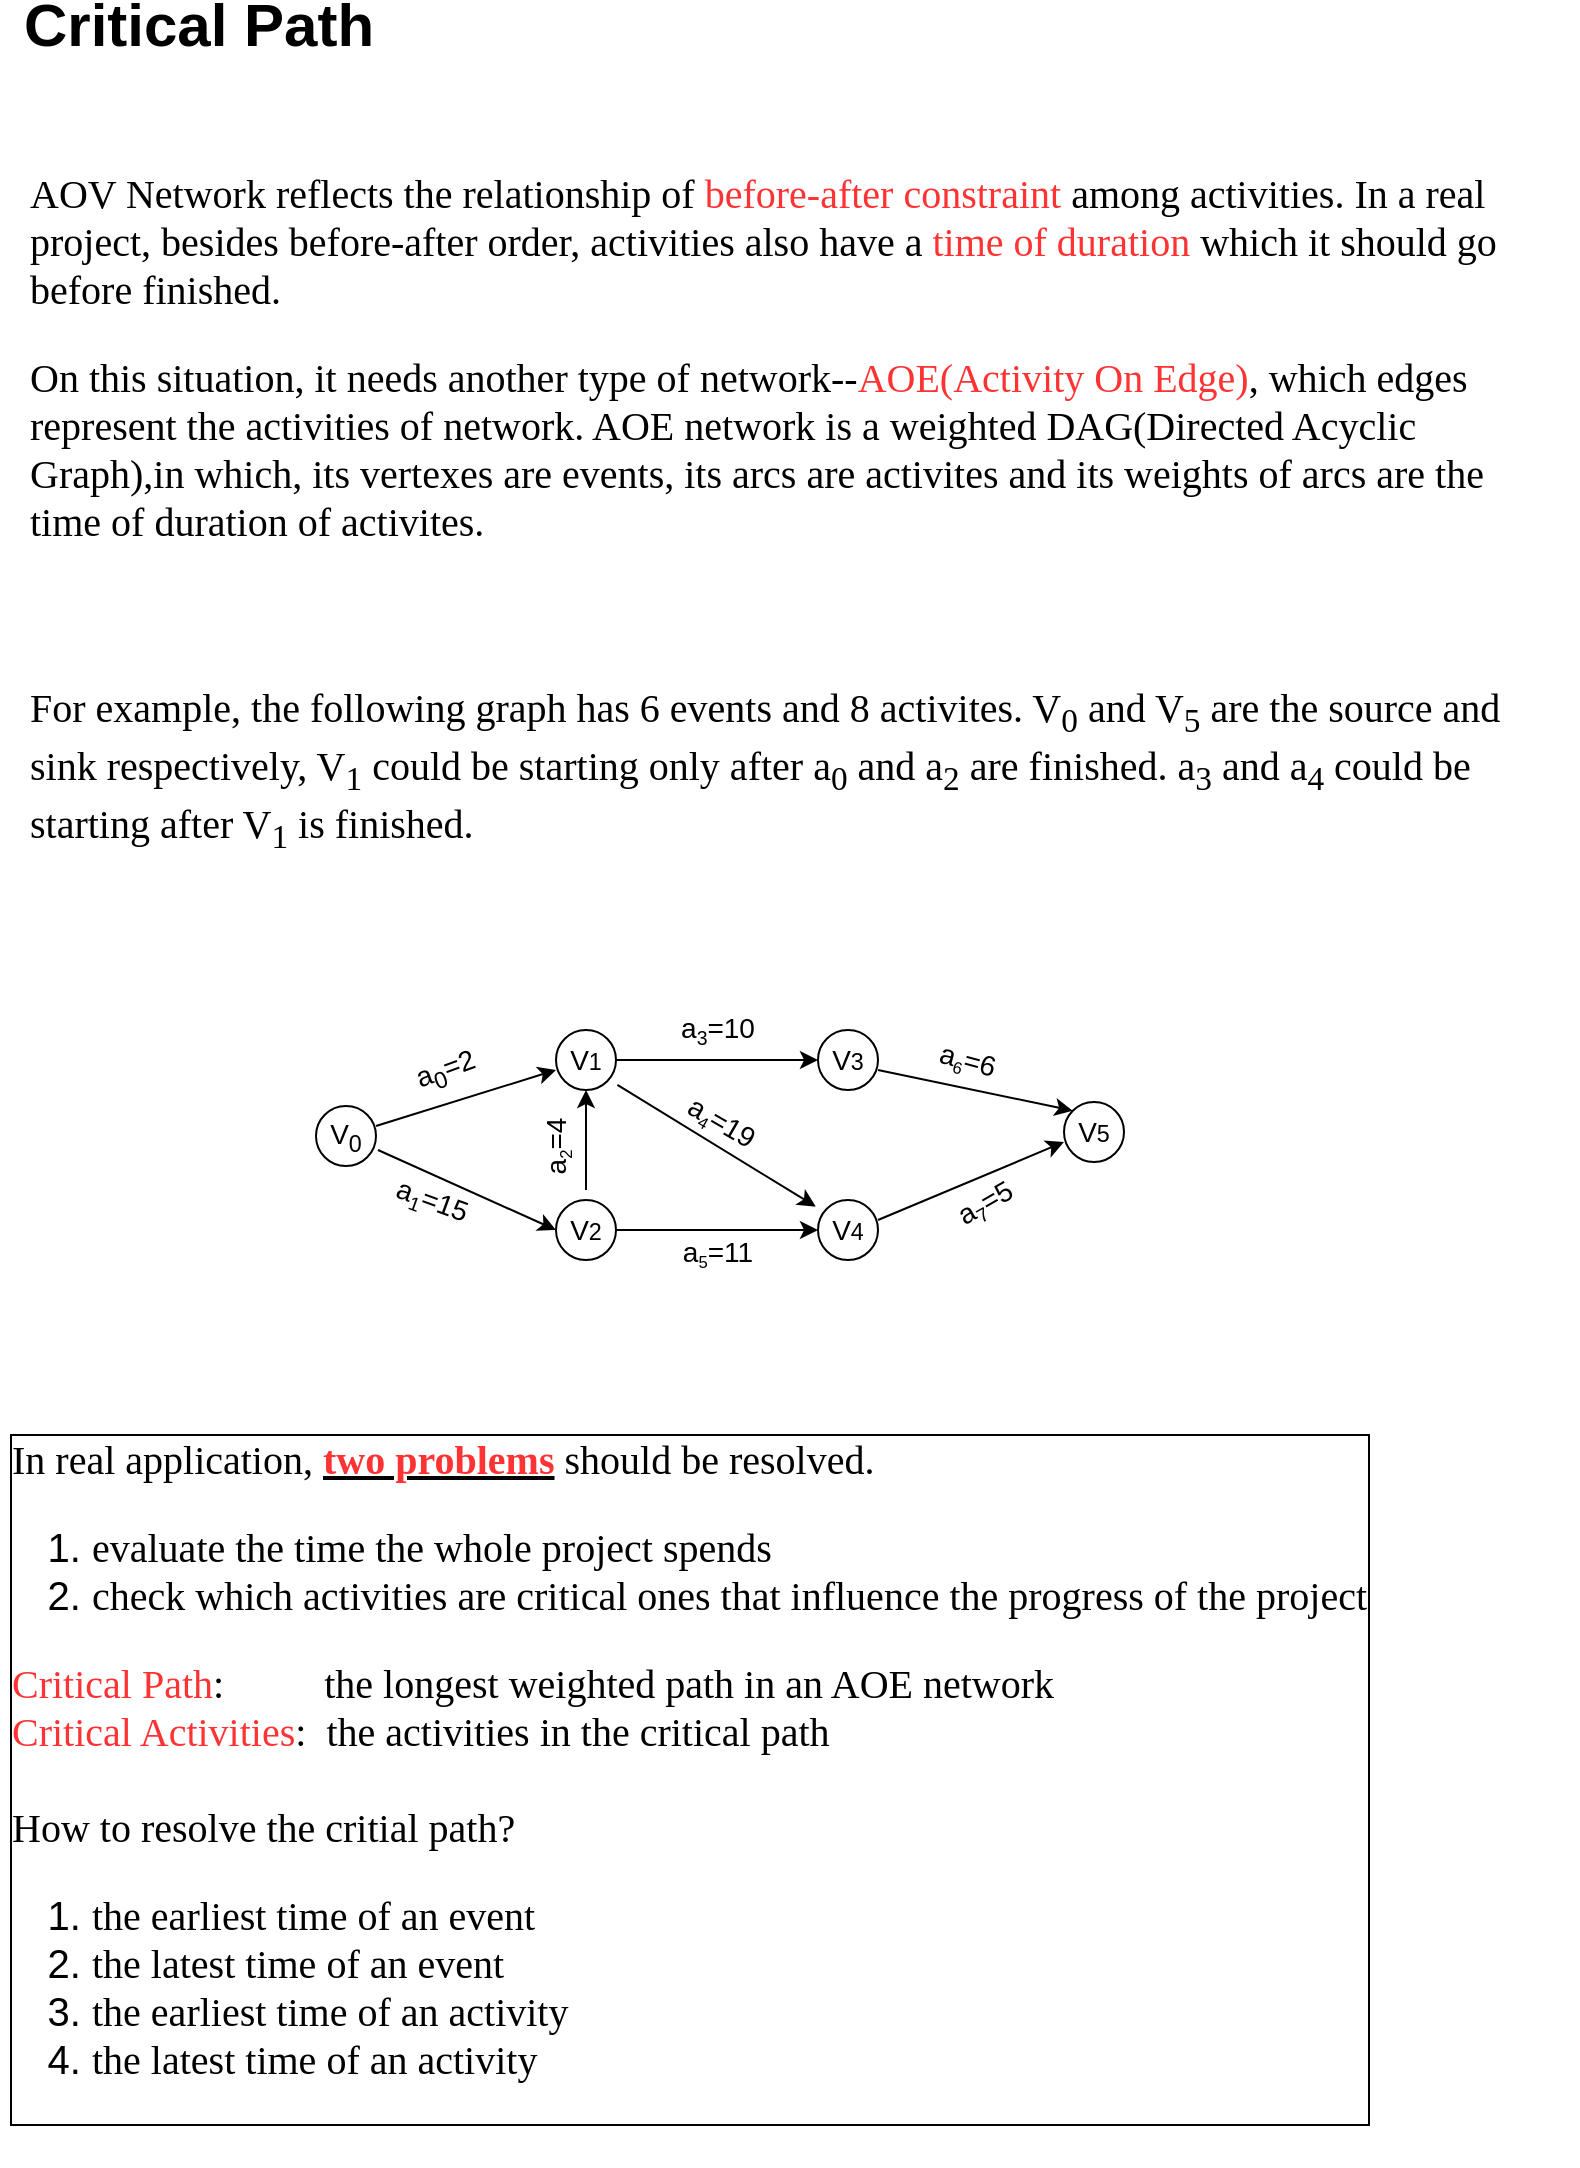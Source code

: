 <mxfile version="11.1.4" type="device"><diagram id="hqwUH-NX6GnBeUUruhHC" name="第 1 页"><mxGraphModel dx="1024" dy="595" grid="1" gridSize="10" guides="1" tooltips="1" connect="1" arrows="1" fold="1" page="1" pageScale="1" pageWidth="827" pageHeight="1169" math="0" shadow="0"><root><mxCell id="0"/><mxCell id="1" parent="0"/><mxCell id="pHEFMwYZ5VQtrhj1cgeD-4" value="&lt;p style=&quot;font-size: 20px&quot;&gt;&lt;font face=&quot;Comic Sans MS&quot; style=&quot;font-size: 20px&quot;&gt;&lt;font style=&quot;font-size: 20px&quot;&gt;AOV Network reflects the relationship of &lt;font color=&quot;#ff3333&quot;&gt;before-after constraint&lt;/font&gt; among activities. In a real project, besides before-after order, activities also have a &lt;font color=&quot;#ff3333&quot;&gt;time of duration&lt;/font&gt; which it should go before finished.&amp;nbsp;&lt;/font&gt;&lt;/font&gt;&lt;/p&gt;&lt;p style=&quot;font-size: 20px&quot;&gt;&lt;font face=&quot;Comic Sans MS&quot; style=&quot;font-size: 20px&quot;&gt;&lt;font style=&quot;font-size: 20px&quot;&gt;On this situation, it needs another type of network--&lt;font color=&quot;#ff3333&quot;&gt;AOE(Activity On Edge)&lt;/font&gt;, which edges represent the&amp;nbsp;&lt;/font&gt;&lt;font style=&quot;font-size: 20px&quot;&gt;activities of network. AOE network is a weighted DAG(Directed Acyclic Graph),in which, its vertexes are events,&amp;nbsp;&lt;/font&gt;&lt;font style=&quot;font-size: 20px&quot;&gt;its arcs are activites and its weights of arcs are the time of duration of activites.&lt;/font&gt;&lt;/font&gt;&lt;/p&gt;" style="text;strokeColor=none;fillColor=none;align=left;verticalAlign=top;rounded=0;fontSize=14;labelPosition=center;verticalLabelPosition=middle;labelBorderColor=none;spacingTop=0;html=1;horizontal=1;whiteSpace=wrap;spacingLeft=5;spacingRight=5;spacing=10;" parent="1" vertex="1"><mxGeometry x="21" y="97" width="787" height="240" as="geometry"/></mxCell><mxCell id="pHEFMwYZ5VQtrhj1cgeD-13" value="" style="group" parent="1" vertex="1" connectable="0"><mxGeometry x="179" y="600" width="30" height="30" as="geometry"/></mxCell><mxCell id="pHEFMwYZ5VQtrhj1cgeD-11" value="" style="shape=mxgraph.bpmn.shape;html=1;verticalLabelPosition=bottom;labelBackgroundColor=#ffffff;verticalAlign=top;align=center;perimeter=ellipsePerimeter;outlineConnect=0;outline=standard;symbol=general;fillColor=#ffffff;fontSize=14;" parent="pHEFMwYZ5VQtrhj1cgeD-13" vertex="1"><mxGeometry width="30" height="30" as="geometry"/></mxCell><mxCell id="pHEFMwYZ5VQtrhj1cgeD-12" value="V&lt;sub&gt;0&lt;/sub&gt;" style="text;html=1;strokeColor=none;fillColor=none;align=center;verticalAlign=middle;whiteSpace=wrap;rounded=0;fontSize=14;" parent="pHEFMwYZ5VQtrhj1cgeD-13" vertex="1"><mxGeometry y="5" width="30" height="20" as="geometry"/></mxCell><mxCell id="pHEFMwYZ5VQtrhj1cgeD-17" value="" style="group" parent="1" vertex="1" connectable="0"><mxGeometry x="299" y="562" width="30" height="30" as="geometry"/></mxCell><mxCell id="pHEFMwYZ5VQtrhj1cgeD-18" value="" style="shape=mxgraph.bpmn.shape;html=1;verticalLabelPosition=bottom;labelBackgroundColor=#ffffff;verticalAlign=top;align=center;perimeter=ellipsePerimeter;outlineConnect=0;outline=standard;symbol=general;fillColor=#ffffff;fontSize=14;" parent="pHEFMwYZ5VQtrhj1cgeD-17" vertex="1"><mxGeometry width="30" height="30" as="geometry"/></mxCell><mxCell id="pHEFMwYZ5VQtrhj1cgeD-19" value="V&lt;span style=&quot;font-size: 11.667px&quot;&gt;1&lt;/span&gt;" style="text;html=1;strokeColor=none;fillColor=none;align=center;verticalAlign=middle;whiteSpace=wrap;rounded=0;fontSize=14;" parent="pHEFMwYZ5VQtrhj1cgeD-17" vertex="1"><mxGeometry y="5" width="30" height="20" as="geometry"/></mxCell><mxCell id="pHEFMwYZ5VQtrhj1cgeD-22" value="" style="group" parent="1" vertex="1" connectable="0"><mxGeometry x="430" y="562" width="30" height="30" as="geometry"/></mxCell><mxCell id="pHEFMwYZ5VQtrhj1cgeD-23" value="" style="shape=mxgraph.bpmn.shape;html=1;verticalLabelPosition=bottom;labelBackgroundColor=#ffffff;verticalAlign=top;align=center;perimeter=ellipsePerimeter;outlineConnect=0;outline=standard;symbol=general;fillColor=#ffffff;fontSize=14;" parent="pHEFMwYZ5VQtrhj1cgeD-22" vertex="1"><mxGeometry width="30" height="30" as="geometry"/></mxCell><mxCell id="pHEFMwYZ5VQtrhj1cgeD-24" value="V&lt;span style=&quot;font-size: 11.667px&quot;&gt;3&lt;/span&gt;" style="text;html=1;strokeColor=none;fillColor=none;align=center;verticalAlign=middle;whiteSpace=wrap;rounded=0;fontSize=14;" parent="pHEFMwYZ5VQtrhj1cgeD-22" vertex="1"><mxGeometry y="5" width="30" height="20" as="geometry"/></mxCell><mxCell id="pHEFMwYZ5VQtrhj1cgeD-25" value="" style="group" parent="1" vertex="1" connectable="0"><mxGeometry x="299" y="647" width="30" height="30" as="geometry"/></mxCell><mxCell id="pHEFMwYZ5VQtrhj1cgeD-26" value="" style="shape=mxgraph.bpmn.shape;html=1;verticalLabelPosition=bottom;labelBackgroundColor=#ffffff;verticalAlign=top;align=center;perimeter=ellipsePerimeter;outlineConnect=0;outline=standard;symbol=general;fillColor=#ffffff;fontSize=14;" parent="pHEFMwYZ5VQtrhj1cgeD-25" vertex="1"><mxGeometry width="30" height="30" as="geometry"/></mxCell><mxCell id="pHEFMwYZ5VQtrhj1cgeD-27" value="V&lt;span style=&quot;font-size: 11.667px&quot;&gt;2&lt;br&gt;&lt;/span&gt;" style="text;html=1;strokeColor=none;fillColor=none;align=center;verticalAlign=middle;whiteSpace=wrap;rounded=0;fontSize=14;" parent="pHEFMwYZ5VQtrhj1cgeD-25" vertex="1"><mxGeometry y="5" width="30" height="20" as="geometry"/></mxCell><mxCell id="pHEFMwYZ5VQtrhj1cgeD-28" value="" style="group" parent="1" vertex="1" connectable="0"><mxGeometry x="430" y="647" width="30" height="30" as="geometry"/></mxCell><mxCell id="pHEFMwYZ5VQtrhj1cgeD-29" value="" style="shape=mxgraph.bpmn.shape;html=1;verticalLabelPosition=bottom;labelBackgroundColor=#ffffff;verticalAlign=top;align=center;perimeter=ellipsePerimeter;outlineConnect=0;outline=standard;symbol=general;fillColor=#ffffff;fontSize=14;" parent="pHEFMwYZ5VQtrhj1cgeD-28" vertex="1"><mxGeometry width="30" height="30" as="geometry"/></mxCell><mxCell id="pHEFMwYZ5VQtrhj1cgeD-30" value="V&lt;span style=&quot;font-size: 11.667px&quot;&gt;4&lt;/span&gt;" style="text;html=1;strokeColor=none;fillColor=none;align=center;verticalAlign=middle;whiteSpace=wrap;rounded=0;fontSize=14;" parent="pHEFMwYZ5VQtrhj1cgeD-28" vertex="1"><mxGeometry y="5" width="30" height="20" as="geometry"/></mxCell><mxCell id="pHEFMwYZ5VQtrhj1cgeD-31" value="" style="group" parent="1" vertex="1" connectable="0"><mxGeometry x="553" y="600" width="30" height="30" as="geometry"/></mxCell><mxCell id="pHEFMwYZ5VQtrhj1cgeD-32" value="" style="shape=mxgraph.bpmn.shape;html=1;verticalLabelPosition=bottom;labelBackgroundColor=#ffffff;verticalAlign=top;align=center;perimeter=ellipsePerimeter;outlineConnect=0;outline=standard;symbol=general;fillColor=#ffffff;fontSize=14;" parent="pHEFMwYZ5VQtrhj1cgeD-31" vertex="1"><mxGeometry y="-2" width="30" height="30" as="geometry"/></mxCell><mxCell id="pHEFMwYZ5VQtrhj1cgeD-33" value="V&lt;span style=&quot;font-size: 11.667px&quot;&gt;5&lt;/span&gt;" style="text;html=1;strokeColor=none;fillColor=none;align=center;verticalAlign=middle;whiteSpace=wrap;rounded=0;fontSize=14;" parent="pHEFMwYZ5VQtrhj1cgeD-31" vertex="1"><mxGeometry y="3" width="30" height="20" as="geometry"/></mxCell><mxCell id="pHEFMwYZ5VQtrhj1cgeD-34" value="a&lt;sub&gt;0&lt;/sub&gt;=2" style="text;html=1;strokeColor=none;fillColor=none;align=center;verticalAlign=middle;whiteSpace=wrap;rounded=0;fontSize=14;rotation=-20;" parent="1" vertex="1"><mxGeometry x="209" y="572" width="70" height="20" as="geometry"/></mxCell><mxCell id="pHEFMwYZ5VQtrhj1cgeD-36" value="" style="endArrow=classic;html=1;fontSize=14;entryX=0;entryY=0.75;entryDx=0;entryDy=0;exitX=1;exitY=0.25;exitDx=0;exitDy=0;" parent="1" source="pHEFMwYZ5VQtrhj1cgeD-12" target="pHEFMwYZ5VQtrhj1cgeD-19" edge="1"><mxGeometry width="50" height="50" relative="1" as="geometry"><mxPoint x="210" y="652" as="sourcePoint"/><mxPoint x="260" y="602" as="targetPoint"/></mxGeometry></mxCell><mxCell id="pHEFMwYZ5VQtrhj1cgeD-37" value="" style="endArrow=classic;html=1;fontSize=14;entryX=0;entryY=0.5;entryDx=0;entryDy=0;" parent="1" target="pHEFMwYZ5VQtrhj1cgeD-27" edge="1"><mxGeometry width="50" height="50" relative="1" as="geometry"><mxPoint x="210" y="622" as="sourcePoint"/><mxPoint x="250" y="622" as="targetPoint"/></mxGeometry></mxCell><mxCell id="pHEFMwYZ5VQtrhj1cgeD-38" value="" style="endArrow=classic;html=1;fontSize=14;entryX=0.5;entryY=1;entryDx=0;entryDy=0;" parent="1" target="pHEFMwYZ5VQtrhj1cgeD-18" edge="1"><mxGeometry width="50" height="50" relative="1" as="geometry"><mxPoint x="314" y="642" as="sourcePoint"/><mxPoint x="350" y="612" as="targetPoint"/></mxGeometry></mxCell><mxCell id="pHEFMwYZ5VQtrhj1cgeD-39" value="" style="endArrow=classic;html=1;fontSize=14;exitX=1;exitY=0.5;exitDx=0;exitDy=0;entryX=0;entryY=0.5;entryDx=0;entryDy=0;" parent="1" source="pHEFMwYZ5VQtrhj1cgeD-27" target="pHEFMwYZ5VQtrhj1cgeD-30" edge="1"><mxGeometry width="50" height="50" relative="1" as="geometry"><mxPoint x="370" y="712" as="sourcePoint"/><mxPoint x="420" y="662" as="targetPoint"/></mxGeometry></mxCell><mxCell id="pHEFMwYZ5VQtrhj1cgeD-40" value="" style="endArrow=classic;html=1;fontSize=14;entryX=0;entryY=0.75;entryDx=0;entryDy=0;exitX=1;exitY=0.25;exitDx=0;exitDy=0;" parent="1" source="pHEFMwYZ5VQtrhj1cgeD-30" target="pHEFMwYZ5VQtrhj1cgeD-33" edge="1"><mxGeometry width="50" height="50" relative="1" as="geometry"><mxPoint x="430" y="652" as="sourcePoint"/><mxPoint x="480" y="602" as="targetPoint"/></mxGeometry></mxCell><mxCell id="pHEFMwYZ5VQtrhj1cgeD-41" value="" style="endArrow=classic;html=1;fontSize=14;entryX=0.145;entryY=0.145;entryDx=0;entryDy=0;entryPerimeter=0;exitX=1;exitY=0.75;exitDx=0;exitDy=0;" parent="1" source="pHEFMwYZ5VQtrhj1cgeD-24" target="pHEFMwYZ5VQtrhj1cgeD-32" edge="1"><mxGeometry width="50" height="50" relative="1" as="geometry"><mxPoint x="480" y="592" as="sourcePoint"/><mxPoint x="530" y="542" as="targetPoint"/></mxGeometry></mxCell><mxCell id="pHEFMwYZ5VQtrhj1cgeD-42" value="" style="endArrow=classic;html=1;fontSize=14;entryX=0;entryY=0.5;entryDx=0;entryDy=0;exitX=1;exitY=0.5;exitDx=0;exitDy=0;" parent="1" source="pHEFMwYZ5VQtrhj1cgeD-19" target="pHEFMwYZ5VQtrhj1cgeD-24" edge="1"><mxGeometry width="50" height="50" relative="1" as="geometry"><mxPoint x="340" y="592" as="sourcePoint"/><mxPoint x="390" y="542" as="targetPoint"/></mxGeometry></mxCell><mxCell id="pHEFMwYZ5VQtrhj1cgeD-43" value="" style="endArrow=classic;html=1;fontSize=14;entryX=-0.037;entryY=-0.086;entryDx=0;entryDy=0;entryPerimeter=0;exitX=1.023;exitY=1.124;exitDx=0;exitDy=0;exitPerimeter=0;" parent="1" source="pHEFMwYZ5VQtrhj1cgeD-19" target="pHEFMwYZ5VQtrhj1cgeD-30" edge="1"><mxGeometry width="50" height="50" relative="1" as="geometry"><mxPoint x="350" y="642" as="sourcePoint"/><mxPoint x="400" y="592" as="targetPoint"/></mxGeometry></mxCell><mxCell id="pHEFMwYZ5VQtrhj1cgeD-46" value="a&lt;span style=&quot;font-size: 11.667px&quot;&gt;&lt;sub&gt;1&lt;/sub&gt;&lt;/span&gt;=15" style="text;html=1;strokeColor=none;fillColor=none;align=center;verticalAlign=middle;whiteSpace=wrap;rounded=0;fontSize=14;rotation=20;" parent="1" vertex="1"><mxGeometry x="202" y="638" width="70" height="20" as="geometry"/></mxCell><mxCell id="pHEFMwYZ5VQtrhj1cgeD-47" value="a&lt;font size=&quot;1&quot;&gt;&lt;sub&gt;5&lt;/sub&gt;&lt;/font&gt;=11" style="text;html=1;strokeColor=none;fillColor=none;align=center;verticalAlign=middle;whiteSpace=wrap;rounded=0;fontSize=14;rotation=0;" parent="1" vertex="1"><mxGeometry x="344.5" y="663" width="70" height="20" as="geometry"/></mxCell><mxCell id="pHEFMwYZ5VQtrhj1cgeD-48" value="a&lt;span style=&quot;font-size: 11.667px&quot;&gt;&lt;sub&gt;7&lt;/sub&gt;&lt;/span&gt;=5" style="text;html=1;strokeColor=none;fillColor=none;align=center;verticalAlign=middle;whiteSpace=wrap;rounded=0;fontSize=14;rotation=-30;" parent="1" vertex="1"><mxGeometry x="479" y="639" width="70" height="20" as="geometry"/></mxCell><mxCell id="pHEFMwYZ5VQtrhj1cgeD-49" value="a&lt;font size=&quot;1&quot;&gt;&lt;sub&gt;6&lt;/sub&gt;&lt;/font&gt;=6" style="text;html=1;strokeColor=none;fillColor=none;align=center;verticalAlign=middle;whiteSpace=wrap;rounded=0;fontSize=14;rotation=15;" parent="1" vertex="1"><mxGeometry x="470" y="567" width="70" height="20" as="geometry"/></mxCell><mxCell id="pHEFMwYZ5VQtrhj1cgeD-50" value="a&lt;span style=&quot;font-size: 11.667px&quot;&gt;&lt;sub&gt;3&lt;/sub&gt;&lt;/span&gt;=10" style="text;html=1;strokeColor=none;fillColor=none;align=center;verticalAlign=middle;whiteSpace=wrap;rounded=0;fontSize=14;rotation=0;" parent="1" vertex="1"><mxGeometry x="344.5" y="552" width="70" height="20" as="geometry"/></mxCell><mxCell id="pHEFMwYZ5VQtrhj1cgeD-51" value="a&lt;font size=&quot;1&quot;&gt;&lt;sub&gt;4&lt;/sub&gt;&lt;/font&gt;=19" style="text;html=1;strokeColor=none;fillColor=none;align=center;verticalAlign=middle;whiteSpace=wrap;rounded=0;fontSize=14;rotation=30;" parent="1" vertex="1"><mxGeometry x="347" y="598" width="70" height="20" as="geometry"/></mxCell><mxCell id="pHEFMwYZ5VQtrhj1cgeD-52" value="a&lt;font size=&quot;1&quot;&gt;&lt;sub&gt;2&lt;/sub&gt;&lt;/font&gt;=4" style="text;html=1;strokeColor=none;fillColor=none;align=center;verticalAlign=middle;whiteSpace=wrap;rounded=0;fontSize=14;rotation=-90;" parent="1" vertex="1"><mxGeometry x="264" y="610" width="70" height="20" as="geometry"/></mxCell><mxCell id="pHEFMwYZ5VQtrhj1cgeD-53" value="&lt;font size=&quot;1&quot;&gt;&lt;b style=&quot;font-size: 30px ; line-height: 50%&quot;&gt;Critical Path&lt;/b&gt;&lt;/font&gt;" style="text;html=1;resizable=0;points=[];autosize=1;align=left;verticalAlign=top;spacingTop=-10;fontSize=14;spacingBottom=0;spacing=10;" parent="1" vertex="1"><mxGeometry x="23" y="47" width="210" height="40" as="geometry"/></mxCell><mxCell id="pHEFMwYZ5VQtrhj1cgeD-55" value="&lt;font face=&quot;Comic Sans MS&quot; style=&quot;font-size: 20px&quot;&gt;For example, the following graph has 6 events and 8 activites. V&lt;sub&gt;0&lt;/sub&gt; and V&lt;sub&gt;5&lt;/sub&gt; are the source and sink respectively, V&lt;sub&gt;1&lt;/sub&gt; could be starting only after a&lt;sub&gt;0&lt;/sub&gt; and a&lt;sub&gt;2&lt;/sub&gt; are finished. a&lt;sub&gt;3&lt;/sub&gt; and a&lt;sub&gt;4&lt;/sub&gt; could be starting after V&lt;sub&gt;1&lt;/sub&gt; is finished.&lt;/font&gt;" style="text;html=1;strokeColor=none;fillColor=none;align=left;verticalAlign=middle;whiteSpace=wrap;rounded=0;fontSize=14;labelPosition=center;verticalLabelPosition=middle;spacing=10;spacingLeft=5;spacingRight=5;" parent="1" vertex="1"><mxGeometry x="21" y="387" width="789" height="90" as="geometry"/></mxCell><mxCell id="pHEFMwYZ5VQtrhj1cgeD-56" value="&lt;font face=&quot;Comic Sans MS&quot; style=&quot;font-size: 20px&quot;&gt;In real application, &lt;b&gt;&lt;u&gt;&lt;font color=&quot;#ff3333&quot;&gt;&lt;font style=&quot;font-size: 20px&quot;&gt;two problem&lt;/font&gt;s&lt;/font&gt;&lt;/u&gt;&lt;/b&gt; should be resolved.&lt;br&gt;&lt;/font&gt;&lt;ol style=&quot;font-size: 20px&quot;&gt;&lt;li&gt;&lt;font face=&quot;Comic Sans MS&quot; style=&quot;font-size: 20px&quot;&gt;evaluate the time the whole project spends&lt;/font&gt;&lt;/li&gt;&lt;li&gt;&lt;font face=&quot;Comic Sans MS&quot; style=&quot;font-size: 20px&quot;&gt;check which activities are critical ones that influence the progress of the project&lt;/font&gt;&lt;/li&gt;&lt;/ol&gt;&lt;div style=&quot;font-size: 20px&quot;&gt;&lt;font style=&quot;font-size: 20px&quot;&gt;&lt;font face=&quot;Comic Sans MS&quot; style=&quot;font-size: 20px&quot;&gt;&lt;font color=&quot;#ff3333&quot; style=&quot;font-size: 20px&quot;&gt;Critical Path&lt;/font&gt;:&amp;nbsp; &amp;nbsp; &amp;nbsp; &amp;nbsp; &amp;nbsp;&amp;nbsp;&lt;/font&gt;&lt;span style=&quot;font-family: &amp;#34;comic sans ms&amp;#34;&quot;&gt;the longest weighted path in an AOE network&lt;/span&gt;&lt;/font&gt;&lt;/div&gt;&lt;div style=&quot;font-size: 20px&quot;&gt;&lt;font style=&quot;font-size: 20px&quot;&gt;&lt;span style=&quot;font-family: &amp;#34;comic sans ms&amp;#34;&quot;&gt;&lt;font color=&quot;#ff3333&quot; style=&quot;font-size: 20px&quot;&gt;Critical Activities&lt;/font&gt;:&amp;nbsp; the activities in the critical path&lt;/span&gt;&lt;br&gt;&lt;/font&gt;&lt;/div&gt;&lt;div style=&quot;font-size: 20px&quot;&gt;&lt;span style=&quot;font-family: &amp;#34;comic sans ms&amp;#34;&quot;&gt;&lt;font style=&quot;font-size: 20px&quot;&gt;&lt;br&gt;&lt;/font&gt;&lt;/span&gt;&lt;/div&gt;&lt;div style=&quot;font-size: 20px&quot;&gt;&lt;span style=&quot;font-family: &amp;#34;comic sans ms&amp;#34;&quot;&gt;&lt;font style=&quot;font-size: 20px&quot;&gt;How to resolve the critial path?&lt;/font&gt;&lt;/span&gt;&lt;/div&gt;&lt;div style=&quot;font-size: 20px&quot;&gt;&lt;ol&gt;&lt;li&gt;&lt;font face=&quot;Comic Sans MS&quot; style=&quot;font-size: 20px&quot;&gt;the earliest time of an event&lt;/font&gt;&lt;/li&gt;&lt;li&gt;&lt;font face=&quot;Comic Sans MS&quot; style=&quot;font-size: 20px&quot;&gt;the latest time of an event&lt;/font&gt;&lt;/li&gt;&lt;li&gt;&lt;font face=&quot;Comic Sans MS&quot; style=&quot;font-size: 20px&quot;&gt;the earliest time of an activity&lt;/font&gt;&lt;/li&gt;&lt;li&gt;&lt;font face=&quot;Comic Sans MS&quot; style=&quot;font-size: 20px&quot;&gt;the latest time of an activity&lt;/font&gt;&lt;/li&gt;&lt;/ol&gt;&lt;/div&gt;" style="text;html=1;strokeColor=none;fillColor=none;align=left;verticalAlign=middle;whiteSpace=wrap;rounded=0;fontSize=14;labelPosition=center;verticalLabelPosition=middle;spacing=0;spacingLeft=5;spacingRight=5;labelBorderColor=#000000;" parent="1" vertex="1"><mxGeometry x="21" y="742" width="764" height="388" as="geometry"/></mxCell></root></mxGraphModel></diagram><diagram id="h8VKGb79hcTtN-aLkNF4" name="第 2 页"><mxGraphModel dx="1024" dy="595" grid="1" gridSize="10" guides="1" tooltips="1" connect="1" arrows="1" fold="1" page="1" pageScale="1" pageWidth="827" pageHeight="1169" math="0" shadow="0"><root><mxCell id="Uwg9Xc2tJPtLMKIAsJXs-0"/><mxCell id="Uwg9Xc2tJPtLMKIAsJXs-1" parent="Uwg9Xc2tJPtLMKIAsJXs-0"/><mxCell id="43jMbgZHVkeHemB1LHm0-0" value="&lt;font size=&quot;1&quot;&gt;&lt;b style=&quot;font-size: 30px ; line-height: 50%&quot;&gt;Critical Path&lt;/b&gt;&lt;/font&gt;" style="text;html=1;resizable=0;points=[];autosize=1;align=left;verticalAlign=top;spacingTop=-10;fontSize=14;spacingBottom=0;spacing=10;" parent="Uwg9Xc2tJPtLMKIAsJXs-1" vertex="1"><mxGeometry x="23" y="34" width="210" height="40" as="geometry"/></mxCell><mxCell id="CUmUCtfLnvLDPrSmEUq--0" value="&lt;p style=&quot;font-size: 20px&quot;&gt;&lt;font face=&quot;Comic Sans MS&quot;&gt;&lt;b&gt;Earliest time of Event V&lt;sub&gt;i&lt;/sub&gt;&lt;/b&gt;: &lt;font color=&quot;#ff3333&quot;&gt;ve[i]&lt;/font&gt;&lt;/font&gt;&lt;/p&gt;&lt;p style=&quot;font-size: 20px&quot;&gt;&lt;font face=&quot;Comic Sans MS&quot;&gt;It's the longest path from the source to the event V&lt;sub&gt;i&lt;/sub&gt; because it should wait until all the before activities are finished. That's the activities coming into V&lt;sub&gt;i&lt;/sub&gt; should be finished before Event V&lt;sub&gt;i&lt;/sub&gt; starts. So, to resolve ve[i], let's start from the source, along the &lt;font color=&quot;#ff3333&quot;&gt;topologic order&lt;/font&gt;, move forward to Event V&lt;sub&gt;i&lt;/sub&gt;.&lt;/font&gt;&lt;/p&gt;&lt;p style=&quot;font-size: 20px&quot;&gt;&lt;/p&gt;&lt;ol&gt;&lt;li&gt;&lt;font face=&quot;Comic Sans MS&quot;&gt;the earliest time of the source is 0, that's &lt;font color=&quot;#ff3333&quot;&gt;ve[0] = 0&lt;/font&gt;;&lt;/font&gt;&lt;/li&gt;&lt;li&gt;&lt;font face=&quot;Comic Sans MS&quot;&gt;check the in-edges of V&lt;sub&gt;i&lt;/sub&gt;, the earliest time of V&lt;sub&gt;i&lt;/sub&gt; is relevant to the &lt;font color=&quot;#ff3333&quot;&gt;sum &lt;/font&gt;of the earliest time of the arc tail and its weights.&lt;/font&gt;&lt;/li&gt;&lt;/ol&gt;&lt;p&gt;&lt;/p&gt;" style="text;strokeColor=none;fillColor=none;align=left;verticalAlign=top;rounded=0;fontSize=14;labelPosition=center;verticalLabelPosition=middle;labelBorderColor=none;spacingTop=0;html=1;horizontal=1;whiteSpace=wrap;spacingLeft=5;spacingRight=5;spacing=10;" parent="Uwg9Xc2tJPtLMKIAsJXs-1" vertex="1"><mxGeometry x="21" y="106" width="787" height="280" as="geometry"/></mxCell><mxCell id="kyxAEYc_QiiGe2HbQh_Z-1" value="" style="ellipse;whiteSpace=wrap;html=1;aspect=fixed;fillColor=#ffffff;fontSize=14;align=left;" parent="Uwg9Xc2tJPtLMKIAsJXs-1" vertex="1"><mxGeometry x="179.5" y="400" width="40" height="40" as="geometry"/></mxCell><mxCell id="kyxAEYc_QiiGe2HbQh_Z-2" value="V&lt;sub&gt;k&lt;/sub&gt;" style="text;html=1;strokeColor=none;fillColor=none;align=center;verticalAlign=middle;whiteSpace=wrap;rounded=0;fontSize=14;" parent="Uwg9Xc2tJPtLMKIAsJXs-1" vertex="1"><mxGeometry x="179.5" y="410" width="40" height="20" as="geometry"/></mxCell><mxCell id="kyxAEYc_QiiGe2HbQh_Z-4" value="" style="ellipse;whiteSpace=wrap;html=1;aspect=fixed;fillColor=#ffffff;fontSize=14;align=left;" parent="Uwg9Xc2tJPtLMKIAsJXs-1" vertex="1"><mxGeometry x="301" y="450" width="40" height="40" as="geometry"/></mxCell><mxCell id="kyxAEYc_QiiGe2HbQh_Z-5" value="V&lt;sub&gt;i&lt;/sub&gt;" style="text;html=1;strokeColor=none;fillColor=none;align=center;verticalAlign=middle;whiteSpace=wrap;rounded=0;fontSize=14;" parent="Uwg9Xc2tJPtLMKIAsJXs-1" vertex="1"><mxGeometry x="298" y="460" width="40" height="20" as="geometry"/></mxCell><mxCell id="kyxAEYc_QiiGe2HbQh_Z-7" value="" style="ellipse;whiteSpace=wrap;html=1;aspect=fixed;fillColor=#ffffff;fontSize=14;align=left;" parent="Uwg9Xc2tJPtLMKIAsJXs-1" vertex="1"><mxGeometry x="179.5" y="450" width="40" height="40" as="geometry"/></mxCell><mxCell id="kyxAEYc_QiiGe2HbQh_Z-8" value="" style="ellipse;whiteSpace=wrap;html=1;aspect=fixed;fillColor=#ffffff;fontSize=14;align=left;" parent="Uwg9Xc2tJPtLMKIAsJXs-1" vertex="1"><mxGeometry x="179.5" y="499" width="40" height="40" as="geometry"/></mxCell><mxCell id="kyxAEYc_QiiGe2HbQh_Z-10" value="" style="endArrow=classic;html=1;fontSize=14;" parent="Uwg9Xc2tJPtLMKIAsJXs-1" edge="1"><mxGeometry width="50" height="50" relative="1" as="geometry"><mxPoint x="219.5" y="470" as="sourcePoint"/><mxPoint x="298.5" y="470" as="targetPoint"/></mxGeometry></mxCell><mxCell id="kyxAEYc_QiiGe2HbQh_Z-11" value="" style="endArrow=classic;html=1;fontSize=14;entryX=0;entryY=0;entryDx=0;entryDy=0;exitX=1;exitY=0.75;exitDx=0;exitDy=0;" parent="Uwg9Xc2tJPtLMKIAsJXs-1" source="kyxAEYc_QiiGe2HbQh_Z-2" target="kyxAEYc_QiiGe2HbQh_Z-4" edge="1"><mxGeometry width="50" height="50" relative="1" as="geometry"><mxPoint x="239.5" y="440" as="sourcePoint"/><mxPoint x="289.5" y="390" as="targetPoint"/></mxGeometry></mxCell><mxCell id="kyxAEYc_QiiGe2HbQh_Z-12" value="" style="endArrow=classic;html=1;fontSize=14;exitX=1;exitY=0.5;exitDx=0;exitDy=0;entryX=0;entryY=1;entryDx=0;entryDy=0;" parent="Uwg9Xc2tJPtLMKIAsJXs-1" source="kyxAEYc_QiiGe2HbQh_Z-8" target="kyxAEYc_QiiGe2HbQh_Z-4" edge="1"><mxGeometry width="50" height="50" relative="1" as="geometry"><mxPoint x="219.5" y="560" as="sourcePoint"/><mxPoint x="299.5" y="480" as="targetPoint"/></mxGeometry></mxCell><mxCell id="kyxAEYc_QiiGe2HbQh_Z-13" value="W&lt;sub&gt;ki&lt;/sub&gt;" style="text;html=1;strokeColor=none;fillColor=none;align=center;verticalAlign=middle;whiteSpace=wrap;rounded=0;fontSize=14;rotation=20;" parent="Uwg9Xc2tJPtLMKIAsJXs-1" vertex="1"><mxGeometry x="249.5" y="419" width="40" height="20" as="geometry"/></mxCell><mxCell id="kyxAEYc_QiiGe2HbQh_Z-14" value="&lt;font face=&quot;Comic Sans MS&quot; color=&quot;#ff3333&quot; style=&quot;font-size: 20px&quot;&gt;ve[i] = max&lt;sub&gt;k&lt;/sub&gt; {ve[k] + w&lt;sub&gt;ki&lt;/sub&gt;}&lt;/font&gt;" style="text;html=1;strokeColor=none;fillColor=none;align=left;verticalAlign=middle;whiteSpace=wrap;rounded=0;fontSize=14;" parent="Uwg9Xc2tJPtLMKIAsJXs-1" vertex="1"><mxGeometry x="376" y="465" width="245" height="20" as="geometry"/></mxCell><mxCell id="kyxAEYc_QiiGe2HbQh_Z-15" value="&lt;font face=&quot;Comic Sans MS&quot;&gt;To resolve ve[i], check in-edges of V&lt;sub&gt;i&lt;/sub&gt;&lt;/font&gt;" style="text;html=1;resizable=0;points=[];autosize=1;align=left;verticalAlign=top;spacingTop=-4;fontSize=14;" parent="Uwg9Xc2tJPtLMKIAsJXs-1" vertex="1"><mxGeometry x="270" y="519" width="260" height="20" as="geometry"/></mxCell><mxCell id="kyxAEYc_QiiGe2HbQh_Z-26" value="" style="ellipse;whiteSpace=wrap;html=1;aspect=fixed;fillColor=#ffffff;fontSize=14;align=left;" parent="Uwg9Xc2tJPtLMKIAsJXs-1" vertex="1"><mxGeometry x="248" y="707" width="40" height="40" as="geometry"/></mxCell><mxCell id="kyxAEYc_QiiGe2HbQh_Z-27" value="V&lt;sub&gt;1&lt;/sub&gt;" style="text;html=1;strokeColor=none;fillColor=none;align=center;verticalAlign=middle;whiteSpace=wrap;rounded=0;fontSize=14;" parent="Uwg9Xc2tJPtLMKIAsJXs-1" vertex="1"><mxGeometry x="248" y="717" width="40" height="20" as="geometry"/></mxCell><mxCell id="kyxAEYc_QiiGe2HbQh_Z-28" value="" style="ellipse;whiteSpace=wrap;html=1;aspect=fixed;fillColor=#ffffff;fontSize=14;align=left;" parent="Uwg9Xc2tJPtLMKIAsJXs-1" vertex="1"><mxGeometry x="369.5" y="757" width="40" height="40" as="geometry"/></mxCell><mxCell id="kyxAEYc_QiiGe2HbQh_Z-29" value="V&lt;sub&gt;5&lt;/sub&gt;" style="text;html=1;strokeColor=none;fillColor=none;align=center;verticalAlign=middle;whiteSpace=wrap;rounded=0;fontSize=14;" parent="Uwg9Xc2tJPtLMKIAsJXs-1" vertex="1"><mxGeometry x="366.5" y="767" width="40" height="20" as="geometry"/></mxCell><mxCell id="kyxAEYc_QiiGe2HbQh_Z-30" value="" style="ellipse;whiteSpace=wrap;html=1;aspect=fixed;fillColor=#ffffff;fontSize=14;align=left;" parent="Uwg9Xc2tJPtLMKIAsJXs-1" vertex="1"><mxGeometry x="248" y="757" width="40" height="40" as="geometry"/></mxCell><mxCell id="kyxAEYc_QiiGe2HbQh_Z-31" value="" style="ellipse;whiteSpace=wrap;html=1;aspect=fixed;fillColor=#ffffff;fontSize=14;align=left;" parent="Uwg9Xc2tJPtLMKIAsJXs-1" vertex="1"><mxGeometry x="248" y="806" width="40" height="40" as="geometry"/></mxCell><mxCell id="kyxAEYc_QiiGe2HbQh_Z-32" value="" style="endArrow=classic;html=1;fontSize=14;" parent="Uwg9Xc2tJPtLMKIAsJXs-1" edge="1"><mxGeometry width="50" height="50" relative="1" as="geometry"><mxPoint x="288" y="777" as="sourcePoint"/><mxPoint x="367" y="777" as="targetPoint"/></mxGeometry></mxCell><mxCell id="kyxAEYc_QiiGe2HbQh_Z-33" value="" style="endArrow=classic;html=1;fontSize=14;entryX=0;entryY=0;entryDx=0;entryDy=0;exitX=1;exitY=0.75;exitDx=0;exitDy=0;" parent="Uwg9Xc2tJPtLMKIAsJXs-1" source="kyxAEYc_QiiGe2HbQh_Z-27" target="kyxAEYc_QiiGe2HbQh_Z-28" edge="1"><mxGeometry width="50" height="50" relative="1" as="geometry"><mxPoint x="308" y="747" as="sourcePoint"/><mxPoint x="358" y="697" as="targetPoint"/></mxGeometry></mxCell><mxCell id="kyxAEYc_QiiGe2HbQh_Z-34" value="" style="endArrow=classic;html=1;fontSize=14;exitX=1;exitY=0.5;exitDx=0;exitDy=0;entryX=0;entryY=1;entryDx=0;entryDy=0;" parent="Uwg9Xc2tJPtLMKIAsJXs-1" source="kyxAEYc_QiiGe2HbQh_Z-31" target="kyxAEYc_QiiGe2HbQh_Z-28" edge="1"><mxGeometry width="50" height="50" relative="1" as="geometry"><mxPoint x="288" y="867" as="sourcePoint"/><mxPoint x="368" y="787" as="targetPoint"/></mxGeometry></mxCell><mxCell id="kyxAEYc_QiiGe2HbQh_Z-35" value="5" style="text;html=1;strokeColor=none;fillColor=none;align=center;verticalAlign=middle;whiteSpace=wrap;rounded=0;fontSize=14;rotation=20;" parent="Uwg9Xc2tJPtLMKIAsJXs-1" vertex="1"><mxGeometry x="318" y="726" width="40" height="20" as="geometry"/></mxCell><mxCell id="kyxAEYc_QiiGe2HbQh_Z-36" value="V&lt;sub&gt;2&lt;/sub&gt;" style="text;html=1;strokeColor=none;fillColor=none;align=center;verticalAlign=middle;whiteSpace=wrap;rounded=0;fontSize=14;" parent="Uwg9Xc2tJPtLMKIAsJXs-1" vertex="1"><mxGeometry x="248" y="767" width="40" height="20" as="geometry"/></mxCell><mxCell id="kyxAEYc_QiiGe2HbQh_Z-37" value="V&lt;sub&gt;4&lt;/sub&gt;" style="text;html=1;strokeColor=none;fillColor=none;align=center;verticalAlign=middle;whiteSpace=wrap;rounded=0;fontSize=14;" parent="Uwg9Xc2tJPtLMKIAsJXs-1" vertex="1"><mxGeometry x="248" y="815" width="40" height="20" as="geometry"/></mxCell><mxCell id="kyxAEYc_QiiGe2HbQh_Z-38" value="3" style="text;html=1;strokeColor=none;fillColor=none;align=center;verticalAlign=middle;whiteSpace=wrap;rounded=0;fontSize=14;rotation=0;" parent="Uwg9Xc2tJPtLMKIAsJXs-1" vertex="1"><mxGeometry x="306" y="757" width="40" height="20" as="geometry"/></mxCell><mxCell id="kyxAEYc_QiiGe2HbQh_Z-39" value="1" style="text;html=1;strokeColor=none;fillColor=none;align=center;verticalAlign=middle;whiteSpace=wrap;rounded=0;fontSize=14;rotation=0;" parent="Uwg9Xc2tJPtLMKIAsJXs-1" vertex="1"><mxGeometry x="305" y="790" width="40" height="20" as="geometry"/></mxCell><mxCell id="kyxAEYc_QiiGe2HbQh_Z-40" value="ve[1]=1" style="text;html=1;strokeColor=none;fillColor=none;align=center;verticalAlign=middle;whiteSpace=wrap;rounded=0;fontSize=14;" parent="Uwg9Xc2tJPtLMKIAsJXs-1" vertex="1"><mxGeometry x="168" y="718" width="40" height="20" as="geometry"/></mxCell><mxCell id="kyxAEYc_QiiGe2HbQh_Z-41" value="ve[2]=6" style="text;html=1;strokeColor=none;fillColor=none;align=center;verticalAlign=middle;whiteSpace=wrap;rounded=0;fontSize=14;" parent="Uwg9Xc2tJPtLMKIAsJXs-1" vertex="1"><mxGeometry x="168" y="767" width="40" height="20" as="geometry"/></mxCell><mxCell id="kyxAEYc_QiiGe2HbQh_Z-42" value="ve[4]=7" style="text;html=1;strokeColor=none;fillColor=none;align=center;verticalAlign=middle;whiteSpace=wrap;rounded=0;fontSize=14;" parent="Uwg9Xc2tJPtLMKIAsJXs-1" vertex="1"><mxGeometry x="168" y="817" width="40" height="20" as="geometry"/></mxCell><mxCell id="kyxAEYc_QiiGe2HbQh_Z-43" value="ve[5] = max {1+5, 6+3, 7+1} = 9" style="text;html=1;resizable=0;points=[];autosize=1;align=left;verticalAlign=top;spacingTop=-4;fontSize=14;fontColor=#FF3333;" parent="Uwg9Xc2tJPtLMKIAsJXs-1" vertex="1"><mxGeometry x="440" y="769" width="210" height="20" as="geometry"/></mxCell><mxCell id="kyxAEYc_QiiGe2HbQh_Z-44" value="&lt;p style=&quot;font-size: 20px&quot;&gt;&lt;font face=&quot;Comic Sans MS&quot;&gt;For example, in an AOE network, we have got ve[]s of V&lt;sub&gt;1&lt;/sub&gt;, V&lt;sub&gt;2&lt;/sub&gt;, V&lt;sub&gt;4&lt;/sub&gt;, it's easy to resolve ve of V&lt;sub&gt;5&lt;/sub&gt;&lt;/font&gt;&lt;/p&gt;&lt;p&gt;&lt;/p&gt;" style="text;strokeColor=none;fillColor=none;align=left;verticalAlign=top;rounded=0;fontSize=14;labelPosition=center;verticalLabelPosition=middle;labelBorderColor=none;spacingTop=0;html=1;horizontal=1;whiteSpace=wrap;spacingLeft=5;spacingRight=5;spacing=10;" parent="Uwg9Xc2tJPtLMKIAsJXs-1" vertex="1"><mxGeometry x="20" y="577" width="787" height="89" as="geometry"/></mxCell><mxCell id="kyxAEYc_QiiGe2HbQh_Z-45" value="&lt;font face=&quot;Comic Sans MS&quot;&gt;To resolve ve[5], check in-edges of V&lt;sub&gt;5&lt;/sub&gt;&lt;/font&gt;" style="text;html=1;resizable=0;points=[];autosize=1;align=left;verticalAlign=top;spacingTop=-4;fontSize=14;" parent="Uwg9Xc2tJPtLMKIAsJXs-1" vertex="1"><mxGeometry x="321" y="825" width="270" height="20" as="geometry"/></mxCell></root></mxGraphModel></diagram><diagram id="ye9cgMYnsnEXVnKseAxi" name="第 3 页"><mxGraphModel dx="1024" dy="595" grid="1" gridSize="10" guides="1" tooltips="1" connect="1" arrows="1" fold="1" page="1" pageScale="1" pageWidth="827" pageHeight="1169" math="0" shadow="0"><root><mxCell id="c8Gfto6A6tkzDh0a-VJ9-0"/><mxCell id="c8Gfto6A6tkzDh0a-VJ9-1" parent="c8Gfto6A6tkzDh0a-VJ9-0"/><mxCell id="c8Gfto6A6tkzDh0a-VJ9-2" value="&lt;font size=&quot;1&quot;&gt;&lt;b style=&quot;font-size: 30px ; line-height: 50%&quot;&gt;Critical Path&lt;/b&gt;&lt;/font&gt;" style="text;html=1;resizable=0;points=[];autosize=1;align=left;verticalAlign=top;spacingTop=-10;fontSize=14;spacingBottom=0;spacing=10;" parent="c8Gfto6A6tkzDh0a-VJ9-1" vertex="1"><mxGeometry x="23" y="34" width="210" height="40" as="geometry"/></mxCell><mxCell id="c8Gfto6A6tkzDh0a-VJ9-3" value="&lt;p style=&quot;font-size: 20px&quot;&gt;&lt;font face=&quot;Comic Sans MS&quot;&gt;&lt;b&gt;Latest time of Event V&lt;sub&gt;i&lt;/sub&gt;&lt;/b&gt;: &lt;font color=&quot;#ff3333&quot;&gt;vl[i]&lt;/font&gt;&lt;/font&gt;&lt;/p&gt;&lt;p style=&quot;font-size: 20px&quot;&gt;&lt;font face=&quot;Comic Sans MS&quot;&gt;The latest time of event V&lt;sub&gt;i&lt;/sub&gt; cannot delay the one of its successor. The lates time of event V&lt;sub&gt;i&lt;/sub&gt; cannot be greater than the difference between the one of its successor and the time of duration of the two events.&amp;nbsp;&lt;/font&gt;&lt;span style=&quot;font-family: &amp;#34;comic sans ms&amp;#34;&quot;&gt;To resolve vl[i], let's start from the sink, move backward to V&lt;/span&gt;&lt;sub style=&quot;font-family: &amp;#34;comic sans ms&amp;#34;&quot;&gt;i&lt;/sub&gt;&lt;span style=&quot;font-family: &amp;#34;comic sans ms&amp;#34;&quot;&gt; along the topologic order&lt;/span&gt;&lt;sub style=&quot;font-family: &amp;#34;comic sans ms&amp;#34;&quot;&gt;.&lt;/sub&gt;&lt;/p&gt;&lt;p&gt;&lt;/p&gt;&lt;ol&gt;&lt;li&gt;&lt;font face=&quot;Comic Sans MS&quot;&gt;&lt;span style=&quot;font-size: 16.667px&quot;&gt;initialize the latest time of the sink to its earliest time, that's &lt;font color=&quot;#ff3333&quot;&gt;vl[n-1] = ve[n-1]&lt;/font&gt;&lt;/span&gt;&lt;/font&gt;&lt;/li&gt;&lt;li&gt;&lt;font face=&quot;Comic Sans MS&quot;&gt;&lt;span style=&quot;font-size: 16.667px&quot;&gt;check the out-going edges of V&lt;sub&gt;i&lt;/sub&gt;, the latest time of V&lt;sub&gt;i&lt;/sub&gt; is relevant to the &lt;font color=&quot;#ff3333&quot;&gt;differences&lt;/font&gt; between the latest time of the arc head and its weights.&lt;/span&gt;&lt;/font&gt;&lt;/li&gt;&lt;/ol&gt;&lt;p&gt;&lt;/p&gt;&lt;p&gt;&lt;/p&gt;" style="text;strokeColor=none;fillColor=none;align=left;verticalAlign=top;rounded=0;fontSize=14;labelPosition=center;verticalLabelPosition=middle;labelBorderColor=none;spacingTop=0;html=1;horizontal=1;whiteSpace=wrap;spacingLeft=5;spacingRight=5;spacing=10;" parent="c8Gfto6A6tkzDh0a-VJ9-1" vertex="1"><mxGeometry x="21" y="105" width="787" height="280" as="geometry"/></mxCell><mxCell id="c8Gfto6A6tkzDh0a-VJ9-4" value="" style="ellipse;whiteSpace=wrap;html=1;aspect=fixed;fillColor=#ffffff;fontSize=14;align=left;" parent="c8Gfto6A6tkzDh0a-VJ9-1" vertex="1"><mxGeometry x="571.5" y="400" width="40" height="40" as="geometry"/></mxCell><mxCell id="c8Gfto6A6tkzDh0a-VJ9-5" value="V&lt;sub&gt;k&lt;/sub&gt;" style="text;html=1;strokeColor=none;fillColor=none;align=center;verticalAlign=middle;whiteSpace=wrap;rounded=0;fontSize=14;" parent="c8Gfto6A6tkzDh0a-VJ9-1" vertex="1"><mxGeometry x="571.5" y="409" width="40" height="20" as="geometry"/></mxCell><mxCell id="c8Gfto6A6tkzDh0a-VJ9-6" value="" style="ellipse;whiteSpace=wrap;html=1;aspect=fixed;fillColor=#ffffff;fontSize=14;align=left;" parent="c8Gfto6A6tkzDh0a-VJ9-1" vertex="1"><mxGeometry x="438" y="449" width="40" height="40" as="geometry"/></mxCell><mxCell id="c8Gfto6A6tkzDh0a-VJ9-7" value="V&lt;sub&gt;i&lt;/sub&gt;" style="text;html=1;strokeColor=none;fillColor=none;align=center;verticalAlign=middle;whiteSpace=wrap;rounded=0;fontSize=14;" parent="c8Gfto6A6tkzDh0a-VJ9-1" vertex="1"><mxGeometry x="435" y="459" width="40" height="20" as="geometry"/></mxCell><mxCell id="c8Gfto6A6tkzDh0a-VJ9-8" value="" style="ellipse;whiteSpace=wrap;html=1;aspect=fixed;fillColor=#ffffff;fontSize=14;align=left;" parent="c8Gfto6A6tkzDh0a-VJ9-1" vertex="1"><mxGeometry x="571.5" y="449" width="40" height="40" as="geometry"/></mxCell><mxCell id="c8Gfto6A6tkzDh0a-VJ9-9" value="" style="ellipse;whiteSpace=wrap;html=1;aspect=fixed;fillColor=#ffffff;fontSize=14;align=left;" parent="c8Gfto6A6tkzDh0a-VJ9-1" vertex="1"><mxGeometry x="571.5" y="498" width="40" height="40" as="geometry"/></mxCell><mxCell id="c8Gfto6A6tkzDh0a-VJ9-13" value="W&lt;sub&gt;ik&lt;/sub&gt;" style="text;html=1;strokeColor=none;fillColor=none;align=center;verticalAlign=middle;whiteSpace=wrap;rounded=0;fontSize=14;rotation=-15;" parent="c8Gfto6A6tkzDh0a-VJ9-1" vertex="1"><mxGeometry x="495" y="418" width="40" height="20" as="geometry"/></mxCell><mxCell id="c8Gfto6A6tkzDh0a-VJ9-14" value="&lt;font face=&quot;Comic Sans MS&quot; color=&quot;#ff3333&quot; style=&quot;font-size: 20px&quot;&gt;vl[i] = min&lt;sub&gt;k&lt;/sub&gt; {vl[k] - w&lt;sub&gt;ik&lt;/sub&gt;}&lt;/font&gt;" style="text;html=1;strokeColor=none;fillColor=none;align=left;verticalAlign=middle;whiteSpace=wrap;rounded=0;fontSize=14;" parent="c8Gfto6A6tkzDh0a-VJ9-1" vertex="1"><mxGeometry x="169.5" y="459" width="245" height="20" as="geometry"/></mxCell><mxCell id="c8Gfto6A6tkzDh0a-VJ9-15" value="&lt;font face=&quot;Comic Sans MS&quot;&gt;To resolve vl[i], check out-going edges of V&lt;sub&gt;i&lt;/sub&gt;&lt;/font&gt;" style="text;html=1;resizable=0;points=[];autosize=1;align=left;verticalAlign=top;spacingTop=-4;fontSize=14;" parent="c8Gfto6A6tkzDh0a-VJ9-1" vertex="1"><mxGeometry x="169.5" y="518" width="300" height="20" as="geometry"/></mxCell><mxCell id="c8Gfto6A6tkzDh0a-VJ9-16" value="" style="ellipse;whiteSpace=wrap;html=1;aspect=fixed;fillColor=#ffffff;fontSize=14;align=left;" parent="c8Gfto6A6tkzDh0a-VJ9-1" vertex="1"><mxGeometry x="459.5" y="706.5" width="40" height="40" as="geometry"/></mxCell><mxCell id="c8Gfto6A6tkzDh0a-VJ9-17" value="V&lt;sub&gt;5&lt;/sub&gt;" style="text;html=1;strokeColor=none;fillColor=none;align=center;verticalAlign=middle;whiteSpace=wrap;rounded=0;fontSize=14;" parent="c8Gfto6A6tkzDh0a-VJ9-1" vertex="1"><mxGeometry x="459.5" y="716.5" width="40" height="20" as="geometry"/></mxCell><mxCell id="c8Gfto6A6tkzDh0a-VJ9-18" value="" style="ellipse;whiteSpace=wrap;html=1;aspect=fixed;fillColor=#ffffff;fontSize=14;align=left;" parent="c8Gfto6A6tkzDh0a-VJ9-1" vertex="1"><mxGeometry x="369.5" y="756" width="40" height="40" as="geometry"/></mxCell><mxCell id="c8Gfto6A6tkzDh0a-VJ9-19" value="V&lt;sub&gt;3&lt;/sub&gt;" style="text;html=1;strokeColor=none;fillColor=none;align=center;verticalAlign=middle;whiteSpace=wrap;rounded=0;fontSize=14;" parent="c8Gfto6A6tkzDh0a-VJ9-1" vertex="1"><mxGeometry x="366.5" y="766" width="40" height="20" as="geometry"/></mxCell><mxCell id="c8Gfto6A6tkzDh0a-VJ9-21" value="" style="ellipse;whiteSpace=wrap;html=1;aspect=fixed;fillColor=#ffffff;fontSize=14;align=left;" parent="c8Gfto6A6tkzDh0a-VJ9-1" vertex="1"><mxGeometry x="459.5" y="805.5" width="40" height="40" as="geometry"/></mxCell><mxCell id="c8Gfto6A6tkzDh0a-VJ9-22" value="" style="endArrow=classic;html=1;fontSize=14;entryX=0;entryY=0.75;entryDx=0;entryDy=0;" parent="c8Gfto6A6tkzDh0a-VJ9-1" target="c8Gfto6A6tkzDh0a-VJ9-17" edge="1"><mxGeometry width="50" height="50" relative="1" as="geometry"><mxPoint x="410" y="765" as="sourcePoint"/><mxPoint x="492" y="755" as="targetPoint"/></mxGeometry></mxCell><mxCell id="c8Gfto6A6tkzDh0a-VJ9-27" value="V&lt;sub&gt;6&lt;/sub&gt;" style="text;html=1;strokeColor=none;fillColor=none;align=center;verticalAlign=middle;whiteSpace=wrap;rounded=0;fontSize=14;" parent="c8Gfto6A6tkzDh0a-VJ9-1" vertex="1"><mxGeometry x="459.5" y="814.5" width="40" height="20" as="geometry"/></mxCell><mxCell id="c8Gfto6A6tkzDh0a-VJ9-28" value="7" style="text;html=1;strokeColor=none;fillColor=none;align=center;verticalAlign=middle;whiteSpace=wrap;rounded=0;fontSize=14;rotation=-30;" parent="c8Gfto6A6tkzDh0a-VJ9-1" vertex="1"><mxGeometry x="409" y="728" width="40" height="20" as="geometry"/></mxCell><mxCell id="c8Gfto6A6tkzDh0a-VJ9-29" value="10" style="text;html=1;strokeColor=none;fillColor=none;align=center;verticalAlign=middle;whiteSpace=wrap;rounded=0;fontSize=14;rotation=30;" parent="c8Gfto6A6tkzDh0a-VJ9-1" vertex="1"><mxGeometry x="403.5" y="798.5" width="40" height="20" as="geometry"/></mxCell><mxCell id="c8Gfto6A6tkzDh0a-VJ9-30" value="vl[5]=20" style="text;html=1;strokeColor=none;fillColor=none;align=center;verticalAlign=middle;whiteSpace=wrap;rounded=0;fontSize=14;" parent="c8Gfto6A6tkzDh0a-VJ9-1" vertex="1"><mxGeometry x="535" y="715.5" width="40" height="20" as="geometry"/></mxCell><mxCell id="c8Gfto6A6tkzDh0a-VJ9-32" value="vl[6]=16" style="text;html=1;strokeColor=none;fillColor=none;align=center;verticalAlign=middle;whiteSpace=wrap;rounded=0;fontSize=14;" parent="c8Gfto6A6tkzDh0a-VJ9-1" vertex="1"><mxGeometry x="535" y="814.5" width="40" height="20" as="geometry"/></mxCell><mxCell id="c8Gfto6A6tkzDh0a-VJ9-33" value="vl[3] = max {20-7, 16-10} = 6" style="text;html=1;resizable=0;points=[];autosize=1;align=left;verticalAlign=top;spacingTop=-4;fontSize=14;fontColor=#FF3333;" parent="c8Gfto6A6tkzDh0a-VJ9-1" vertex="1"><mxGeometry x="119.5" y="748" width="190" height="20" as="geometry"/></mxCell><mxCell id="c8Gfto6A6tkzDh0a-VJ9-34" value="&lt;p style=&quot;font-size: 20px&quot;&gt;&lt;font face=&quot;Comic Sans MS&quot;&gt;For example, in an AOE network, we have got vl[]s of V&lt;sub&gt;5&lt;/sub&gt;, V&lt;sub&gt;6&lt;/sub&gt;, it's easy to resolve vl of V&lt;sub&gt;3&lt;/sub&gt;&lt;/font&gt;&lt;/p&gt;&lt;p&gt;&lt;/p&gt;" style="text;strokeColor=none;fillColor=none;align=left;verticalAlign=top;rounded=0;fontSize=14;labelPosition=center;verticalLabelPosition=middle;labelBorderColor=none;spacingTop=0;html=1;horizontal=1;whiteSpace=wrap;spacingLeft=5;spacingRight=5;spacing=10;" parent="c8Gfto6A6tkzDh0a-VJ9-1" vertex="1"><mxGeometry x="21" y="585" width="787" height="89" as="geometry"/></mxCell><mxCell id="c8Gfto6A6tkzDh0a-VJ9-35" value="&lt;font face=&quot;Comic Sans MS&quot;&gt;To resolve vl[3], check out-going edges of V&lt;sub&gt;3&lt;/sub&gt;&lt;/font&gt;" style="text;html=1;resizable=0;points=[];autosize=1;align=left;verticalAlign=top;spacingTop=-4;fontSize=14;" parent="c8Gfto6A6tkzDh0a-VJ9-1" vertex="1"><mxGeometry x="119.5" y="825.5" width="310" height="20" as="geometry"/></mxCell><mxCell id="b63hZvv7RPEJu_swrAoT-0" value="" style="endArrow=classic;html=1;fontSize=14;entryX=0;entryY=0.75;entryDx=0;entryDy=0;exitX=1;exitY=0;exitDx=0;exitDy=0;" parent="c8Gfto6A6tkzDh0a-VJ9-1" source="c8Gfto6A6tkzDh0a-VJ9-6" target="c8Gfto6A6tkzDh0a-VJ9-5" edge="1"><mxGeometry width="50" height="50" relative="1" as="geometry"><mxPoint x="475" y="505" as="sourcePoint"/><mxPoint x="525" y="455" as="targetPoint"/></mxGeometry></mxCell><mxCell id="b63hZvv7RPEJu_swrAoT-1" value="" style="endArrow=classic;html=1;fontSize=14;exitX=0.98;exitY=1.24;exitDx=0;exitDy=0;exitPerimeter=0;entryX=0;entryY=0.5;entryDx=0;entryDy=0;" parent="c8Gfto6A6tkzDh0a-VJ9-1" source="c8Gfto6A6tkzDh0a-VJ9-7" target="c8Gfto6A6tkzDh0a-VJ9-9" edge="1"><mxGeometry width="50" height="50" relative="1" as="geometry"><mxPoint x="475" y="535" as="sourcePoint"/><mxPoint x="565" y="515" as="targetPoint"/></mxGeometry></mxCell><mxCell id="b63hZvv7RPEJu_swrAoT-2" value="" style="endArrow=classic;html=1;fontSize=14;entryX=0;entryY=0.5;entryDx=0;entryDy=0;exitX=1;exitY=0.5;exitDx=0;exitDy=0;" parent="c8Gfto6A6tkzDh0a-VJ9-1" source="c8Gfto6A6tkzDh0a-VJ9-7" target="c8Gfto6A6tkzDh0a-VJ9-8" edge="1"><mxGeometry width="50" height="50" relative="1" as="geometry"><mxPoint x="485" y="495" as="sourcePoint"/><mxPoint x="535" y="445" as="targetPoint"/></mxGeometry></mxCell><mxCell id="GOD8rxbuxeBJNiBPpYsd-3" value="" style="endArrow=classic;html=1;fontSize=14;entryX=0;entryY=0.25;entryDx=0;entryDy=0;exitX=1.088;exitY=1.13;exitDx=0;exitDy=0;exitPerimeter=0;" parent="c8Gfto6A6tkzDh0a-VJ9-1" source="c8Gfto6A6tkzDh0a-VJ9-19" target="c8Gfto6A6tkzDh0a-VJ9-27" edge="1"><mxGeometry width="50" height="50" relative="1" as="geometry"><mxPoint x="400" y="855" as="sourcePoint"/><mxPoint x="450" y="805" as="targetPoint"/></mxGeometry></mxCell></root></mxGraphModel></diagram><diagram id="IGeTPBMtairOmWce4Trb" name="第 4 页"><mxGraphModel dx="1365" dy="793" grid="1" gridSize="10" guides="1" tooltips="1" connect="1" arrows="1" fold="1" page="1" pageScale="1" pageWidth="827" pageHeight="1169" math="0" shadow="0"><root><mxCell id="-d_tSJCFxnlM2WVmk5fy-0"/><mxCell id="-d_tSJCFxnlM2WVmk5fy-1" parent="-d_tSJCFxnlM2WVmk5fy-0"/><mxCell id="neSUgFeRPff51BTj8YTD-0" value="&lt;font size=&quot;1&quot;&gt;&lt;b style=&quot;font-size: 30px ; line-height: 50%&quot;&gt;Critical Path&lt;/b&gt;&lt;/font&gt;" style="text;html=1;resizable=0;points=[];autosize=1;align=left;verticalAlign=top;spacingTop=-10;fontSize=14;spacingBottom=0;spacing=10;" parent="-d_tSJCFxnlM2WVmk5fy-1" vertex="1"><mxGeometry x="23" y="34" width="210" height="40" as="geometry"/></mxCell><mxCell id="neSUgFeRPff51BTj8YTD-1" value="&lt;p&gt;&lt;font face=&quot;Comic Sans MS&quot;&gt;&lt;b&gt;&lt;span style=&quot;font-size: 20px&quot;&gt;Earliest time of Activity a&lt;/span&gt;&lt;span style=&quot;font-size: 16.667px&quot;&gt;&lt;sub&gt;i&lt;/sub&gt;=&amp;lt;Vj, Vk&amp;gt;&lt;/span&gt;&lt;/b&gt;&lt;span style=&quot;font-size: 20px&quot;&gt;: &lt;font color=&quot;#ff3333&quot;&gt;e&lt;/font&gt;&lt;/span&gt;&lt;font color=&quot;#ff3333&quot; style=&quot;font-size: 20px&quot;&gt;[i]&lt;/font&gt;&lt;/font&gt;&lt;/p&gt;&lt;p&gt;&lt;font face=&quot;Comic Sans MS&quot; style=&quot;font-size: 20px&quot;&gt;Once the event V&lt;sub&gt;j&lt;/sub&gt; happens, a&lt;sub&gt;i&lt;/sub&gt; can start. So, the earliest time of a&lt;sub&gt;i&lt;/sub&gt; is the earliest time of V&lt;sub&gt;j&lt;/sub&gt;. That's the earliest time of a&lt;sub&gt;i&lt;/sub&gt; is the earliest time of its arc tail.&lt;/font&gt;&lt;/p&gt;&lt;p&gt;&lt;/p&gt;&lt;p&gt;&lt;/p&gt;" style="text;strokeColor=none;fillColor=none;align=left;verticalAlign=top;rounded=0;fontSize=14;labelPosition=center;verticalLabelPosition=middle;labelBorderColor=#000000;spacingTop=0;html=1;horizontal=1;whiteSpace=wrap;spacingLeft=5;spacingRight=5;spacing=10;glass=0;shadow=0;comic=1;" parent="-d_tSJCFxnlM2WVmk5fy-1" vertex="1"><mxGeometry x="20" y="156" width="787" height="150" as="geometry"/></mxCell><mxCell id="neSUgFeRPff51BTj8YTD-2" value="" style="ellipse;whiteSpace=wrap;html=1;aspect=fixed;fillColor=#ffffff;fontSize=14;align=left;" parent="-d_tSJCFxnlM2WVmk5fy-1" vertex="1"><mxGeometry x="397" y="326" width="40" height="40" as="geometry"/></mxCell><mxCell id="neSUgFeRPff51BTj8YTD-3" value="V&lt;sub&gt;k&lt;/sub&gt;" style="text;html=1;strokeColor=none;fillColor=none;align=center;verticalAlign=middle;whiteSpace=wrap;rounded=0;fontSize=14;" parent="-d_tSJCFxnlM2WVmk5fy-1" vertex="1"><mxGeometry x="397" y="335" width="40" height="20" as="geometry"/></mxCell><mxCell id="neSUgFeRPff51BTj8YTD-4" value="" style="ellipse;whiteSpace=wrap;html=1;aspect=fixed;fillColor=#ffffff;fontSize=14;align=left;" parent="-d_tSJCFxnlM2WVmk5fy-1" vertex="1"><mxGeometry x="253" y="326" width="40" height="40" as="geometry"/></mxCell><mxCell id="neSUgFeRPff51BTj8YTD-5" value="V&lt;sub&gt;j&lt;/sub&gt;" style="text;html=1;strokeColor=none;fillColor=none;align=center;verticalAlign=middle;whiteSpace=wrap;rounded=0;fontSize=14;" parent="-d_tSJCFxnlM2WVmk5fy-1" vertex="1"><mxGeometry x="250" y="336" width="40" height="20" as="geometry"/></mxCell><mxCell id="neSUgFeRPff51BTj8YTD-8" value="a&lt;sub&gt;i&lt;/sub&gt;" style="text;html=1;strokeColor=none;fillColor=none;align=center;verticalAlign=middle;whiteSpace=wrap;rounded=0;fontSize=14;rotation=0;" parent="-d_tSJCFxnlM2WVmk5fy-1" vertex="1"><mxGeometry x="319" y="327" width="37" height="18" as="geometry"/></mxCell><mxCell id="neSUgFeRPff51BTj8YTD-25" value="" style="endArrow=classic;html=1;fontSize=14;entryX=0;entryY=0.5;entryDx=0;entryDy=0;exitX=1;exitY=0.5;exitDx=0;exitDy=0;" parent="-d_tSJCFxnlM2WVmk5fy-1" source="neSUgFeRPff51BTj8YTD-5" target="neSUgFeRPff51BTj8YTD-3" edge="1"><mxGeometry width="50" height="50" relative="1" as="geometry"><mxPoint x="300.5" y="431" as="sourcePoint"/><mxPoint x="350.5" y="381" as="targetPoint"/></mxGeometry></mxCell><mxCell id="4RyjYllidsUl64c4F5nO-1" value="&lt;font color=&quot;#000000&quot;&gt;tail&lt;/font&gt;" style="text;html=1;strokeColor=none;fillColor=none;align=center;verticalAlign=middle;whiteSpace=wrap;rounded=0;fontSize=14;fontColor=#FF3333;" parent="-d_tSJCFxnlM2WVmk5fy-1" vertex="1"><mxGeometry x="199" y="335" width="40" height="20" as="geometry"/></mxCell><mxCell id="4RyjYllidsUl64c4F5nO-2" value="&lt;font color=&quot;#000000&quot;&gt;head&lt;/font&gt;" style="text;html=1;strokeColor=none;fillColor=none;align=center;verticalAlign=middle;whiteSpace=wrap;rounded=0;fontSize=14;fontColor=#FF3333;" parent="-d_tSJCFxnlM2WVmk5fy-1" vertex="1"><mxGeometry x="448" y="335" width="40" height="20" as="geometry"/></mxCell><mxCell id="4RyjYllidsUl64c4F5nO-3" value="e[i] = ve[j]" style="text;html=1;strokeColor=none;fillColor=none;align=center;verticalAlign=middle;whiteSpace=wrap;rounded=0;fontSize=14;fontColor=#FF3333;" parent="-d_tSJCFxnlM2WVmk5fy-1" vertex="1"><mxGeometry x="559" y="336" width="80" height="20" as="geometry"/></mxCell><mxCell id="4RyjYllidsUl64c4F5nO-4" value="&lt;p&gt;&lt;font face=&quot;Comic Sans MS&quot;&gt;&lt;b&gt;&lt;span style=&quot;font-size: 20px&quot;&gt;Latest time of Activity a&lt;/span&gt;&lt;span style=&quot;font-size: 16.667px&quot;&gt;&lt;sub&gt;i&lt;/sub&gt;=&amp;lt;Vj, Vk&amp;gt;&lt;/span&gt;&lt;/b&gt;&lt;span style=&quot;font-size: 20px&quot;&gt;: &lt;font color=&quot;#ff3333&quot;&gt;l&lt;/font&gt;&lt;/span&gt;&lt;font color=&quot;#ff3333&quot; style=&quot;font-size: 20px&quot;&gt;[i]&lt;/font&gt;&lt;/font&gt;&lt;/p&gt;&lt;span style=&quot;font-family: &amp;#34;comic sans ms&amp;#34; ; font-size: 20px&quot;&gt;The latest time of activity a&lt;/span&gt;&lt;sub style=&quot;font-family: &amp;#34;comic sans ms&amp;#34;&quot;&gt;i&lt;/sub&gt;&lt;span style=&quot;font-family: &amp;#34;comic sans ms&amp;#34; ; font-size: 20px&quot;&gt;&amp;nbsp;cannot delay the one of V&lt;sub&gt;k&lt;/sub&gt;. So, the latest time of activity a&lt;sub&gt;i&lt;/sub&gt; is equal to the difference between the latest time of V&lt;sub&gt;k&lt;/sub&gt; and the time duration of a&lt;sub&gt;i&lt;/sub&gt;.&lt;br&gt;&lt;/span&gt;&lt;p&gt;&lt;/p&gt;&lt;p&gt;&lt;/p&gt;" style="text;strokeColor=none;fillColor=none;align=left;verticalAlign=top;rounded=0;fontSize=14;labelPosition=center;verticalLabelPosition=middle;labelBorderColor=#000000;spacingTop=0;html=1;horizontal=1;whiteSpace=wrap;spacingLeft=5;spacingRight=5;spacing=10;comic=1;" parent="-d_tSJCFxnlM2WVmk5fy-1" vertex="1"><mxGeometry x="20" y="411" width="787" height="180" as="geometry"/></mxCell><mxCell id="4RyjYllidsUl64c4F5nO-5" value="" style="ellipse;whiteSpace=wrap;html=1;aspect=fixed;fillColor=#ffffff;fontSize=14;align=left;" parent="-d_tSJCFxnlM2WVmk5fy-1" vertex="1"><mxGeometry x="397" y="616" width="40" height="40" as="geometry"/></mxCell><mxCell id="4RyjYllidsUl64c4F5nO-6" value="V&lt;sub&gt;k&lt;/sub&gt;" style="text;html=1;strokeColor=none;fillColor=none;align=center;verticalAlign=middle;whiteSpace=wrap;rounded=0;fontSize=14;" parent="-d_tSJCFxnlM2WVmk5fy-1" vertex="1"><mxGeometry x="397" y="625" width="40" height="20" as="geometry"/></mxCell><mxCell id="4RyjYllidsUl64c4F5nO-7" value="" style="ellipse;whiteSpace=wrap;html=1;aspect=fixed;fillColor=#ffffff;fontSize=14;align=left;" parent="-d_tSJCFxnlM2WVmk5fy-1" vertex="1"><mxGeometry x="253" y="616" width="40" height="40" as="geometry"/></mxCell><mxCell id="4RyjYllidsUl64c4F5nO-8" value="V&lt;sub&gt;j&lt;/sub&gt;" style="text;html=1;strokeColor=none;fillColor=none;align=center;verticalAlign=middle;whiteSpace=wrap;rounded=0;fontSize=14;" parent="-d_tSJCFxnlM2WVmk5fy-1" vertex="1"><mxGeometry x="250" y="626" width="40" height="20" as="geometry"/></mxCell><mxCell id="4RyjYllidsUl64c4F5nO-9" value="a&lt;sub&gt;i&lt;/sub&gt;" style="text;html=1;strokeColor=none;fillColor=none;align=center;verticalAlign=middle;whiteSpace=wrap;rounded=0;fontSize=14;rotation=0;" parent="-d_tSJCFxnlM2WVmk5fy-1" vertex="1"><mxGeometry x="319" y="617" width="37" height="18" as="geometry"/></mxCell><mxCell id="4RyjYllidsUl64c4F5nO-10" value="" style="endArrow=classic;html=1;fontSize=14;entryX=0;entryY=0.5;entryDx=0;entryDy=0;exitX=1;exitY=0.5;exitDx=0;exitDy=0;" parent="-d_tSJCFxnlM2WVmk5fy-1" source="4RyjYllidsUl64c4F5nO-8" target="4RyjYllidsUl64c4F5nO-6" edge="1"><mxGeometry width="50" height="50" relative="1" as="geometry"><mxPoint x="300.5" y="721" as="sourcePoint"/><mxPoint x="350.5" y="671" as="targetPoint"/></mxGeometry></mxCell><mxCell id="4RyjYllidsUl64c4F5nO-11" value="&lt;font color=&quot;#000000&quot;&gt;tail&lt;/font&gt;" style="text;html=1;strokeColor=none;fillColor=none;align=center;verticalAlign=middle;whiteSpace=wrap;rounded=0;fontSize=14;fontColor=#FF3333;" parent="-d_tSJCFxnlM2WVmk5fy-1" vertex="1"><mxGeometry x="199" y="625" width="40" height="20" as="geometry"/></mxCell><mxCell id="4RyjYllidsUl64c4F5nO-12" value="&lt;font color=&quot;#000000&quot;&gt;head&lt;/font&gt;" style="text;html=1;strokeColor=none;fillColor=none;align=center;verticalAlign=middle;whiteSpace=wrap;rounded=0;fontSize=14;fontColor=#FF3333;" parent="-d_tSJCFxnlM2WVmk5fy-1" vertex="1"><mxGeometry x="448" y="625" width="40" height="20" as="geometry"/></mxCell><mxCell id="4RyjYllidsUl64c4F5nO-13" value="l[i] = vl[k]-w&lt;sub&gt;jk&lt;/sub&gt;" style="text;html=1;strokeColor=none;fillColor=none;align=center;verticalAlign=middle;whiteSpace=wrap;rounded=0;fontSize=14;fontColor=#FF3333;" parent="-d_tSJCFxnlM2WVmk5fy-1" vertex="1"><mxGeometry x="519" y="625" width="120" height="20" as="geometry"/></mxCell></root></mxGraphModel></diagram><diagram id="1kBDlAYJnru1ztc0uQ0x" name="第 5 页"><mxGraphModel dx="1365" dy="793" grid="1" gridSize="10" guides="1" tooltips="1" connect="1" arrows="1" fold="1" page="1" pageScale="1" pageWidth="827" pageHeight="1169" math="0" shadow="0"><root><mxCell id="TljKIOlqrFN6ht_t53Q6-0"/><mxCell id="TljKIOlqrFN6ht_t53Q6-1" parent="TljKIOlqrFN6ht_t53Q6-0"/><mxCell id="TljKIOlqrFN6ht_t53Q6-2" value="&lt;p style=&quot;font-size: 24px&quot;&gt;&lt;font face=&quot;Comic Sans MS&quot; style=&quot;font-size: 24px&quot; color=&quot;#ff3333&quot;&gt;&lt;b&gt;Critical Activity&lt;/b&gt;&lt;/font&gt;&lt;/p&gt;&lt;font style=&quot;font-size: 24px&quot; face=&quot;Comic Sans MS&quot; color=&quot;#ff3333&quot;&gt;e[i] == l[i]&lt;/font&gt;&lt;br&gt;&lt;p&gt;&lt;/p&gt;&lt;p&gt;&lt;/p&gt;" style="text;strokeColor=none;fillColor=none;align=center;verticalAlign=top;rounded=0;fontSize=14;labelPosition=center;verticalLabelPosition=middle;labelBorderColor=#000000;spacingTop=0;html=1;horizontal=1;whiteSpace=wrap;spacingLeft=5;spacingRight=5;spacing=10;comic=1;shadow=0;dashed=1;" vertex="1" parent="TljKIOlqrFN6ht_t53Q6-1"><mxGeometry x="270" y="450" width="230" height="150" as="geometry"/></mxCell><mxCell id="TljKIOlqrFN6ht_t53Q6-3" value="&lt;p&gt;&lt;font face=&quot;Comic Sans MS&quot; size=&quot;1&quot;&gt;&lt;b style=&quot;font-size: 28px&quot;&gt;To resolve the critical path&lt;/b&gt;&lt;/font&gt;&lt;/p&gt;&lt;ol style=&quot;font-size: 24px&quot;&gt;&lt;li&gt;&lt;span style=&quot;font-family: &amp;#34;comic sans ms&amp;#34;&quot;&gt;resolve the topologic order of vertexes&lt;/span&gt;&lt;/li&gt;&lt;li&gt;&lt;span style=&quot;font-family: &amp;#34;comic sans ms&amp;#34;&quot;&gt;resolve ve[i] along the topologic order&lt;/span&gt;&lt;/li&gt;&lt;li&gt;&lt;span style=&quot;font-family: &amp;#34;comic sans ms&amp;#34;&quot;&gt;resolve vl[i] along the inversion of the order&lt;/span&gt;&lt;/li&gt;&lt;li&gt;&lt;span style=&quot;font-family: &amp;#34;comic sans ms&amp;#34;&quot;&gt;resolve e[i] and l[i] and check whether it is a critical activity&lt;/span&gt;&lt;/li&gt;&lt;/ol&gt;&lt;p&gt;&lt;/p&gt;&lt;p&gt;&lt;/p&gt;" style="text;strokeColor=none;fillColor=none;align=left;verticalAlign=top;rounded=0;fontSize=14;labelPosition=center;verticalLabelPosition=middle;labelBorderColor=none;spacingTop=0;html=1;horizontal=1;whiteSpace=wrap;spacingLeft=5;spacingRight=5;spacing=10;comic=1;" vertex="1" parent="TljKIOlqrFN6ht_t53Q6-1"><mxGeometry x="60" y="160" width="680" height="280" as="geometry"/></mxCell><mxCell id="lxomXoLdtvXry8o09Shd-0" value="&lt;font size=&quot;1&quot;&gt;&lt;b style=&quot;font-size: 30px ; line-height: 50%&quot;&gt;Critical Path&lt;/b&gt;&lt;/font&gt;" style="text;html=1;resizable=0;points=[];autosize=1;align=left;verticalAlign=top;spacingTop=-10;fontSize=14;spacingBottom=0;spacing=10;" vertex="1" parent="TljKIOlqrFN6ht_t53Q6-1"><mxGeometry x="23" y="34" width="210" height="40" as="geometry"/></mxCell></root></mxGraphModel></diagram></mxfile>
